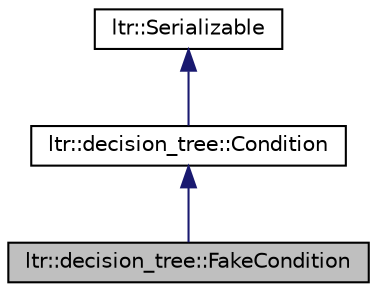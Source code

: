 digraph G
{
  edge [fontname="Helvetica",fontsize="10",labelfontname="Helvetica",labelfontsize="10"];
  node [fontname="Helvetica",fontsize="10",shape=record];
  Node1 [label="ltr::decision_tree::FakeCondition",height=0.2,width=0.4,color="black", fillcolor="grey75", style="filled" fontcolor="black"];
  Node2 -> Node1 [dir="back",color="midnightblue",fontsize="10",style="solid",fontname="Helvetica"];
  Node2 [label="ltr::decision_tree::Condition",height=0.2,width=0.4,color="black", fillcolor="white", style="filled",URL="$classltr_1_1decision__tree_1_1_condition.html"];
  Node3 -> Node2 [dir="back",color="midnightblue",fontsize="10",style="solid",fontname="Helvetica"];
  Node3 [label="ltr::Serializable",height=0.2,width=0.4,color="black", fillcolor="white", style="filled",URL="$classltr_1_1_serializable.html",tooltip="The interface class for objects, that can be serialized. That means that a cpp code for those can be ..."];
}
